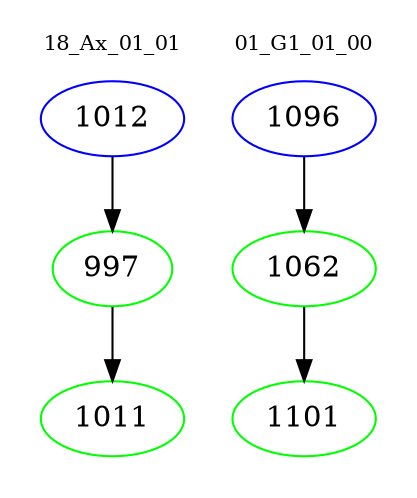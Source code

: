 digraph{
subgraph cluster_0 {
color = white
label = "18_Ax_01_01";
fontsize=10;
T0_1012 [label="1012", color="blue"]
T0_1012 -> T0_997 [color="black"]
T0_997 [label="997", color="green"]
T0_997 -> T0_1011 [color="black"]
T0_1011 [label="1011", color="green"]
}
subgraph cluster_1 {
color = white
label = "01_G1_01_00";
fontsize=10;
T1_1096 [label="1096", color="blue"]
T1_1096 -> T1_1062 [color="black"]
T1_1062 [label="1062", color="green"]
T1_1062 -> T1_1101 [color="black"]
T1_1101 [label="1101", color="green"]
}
}
